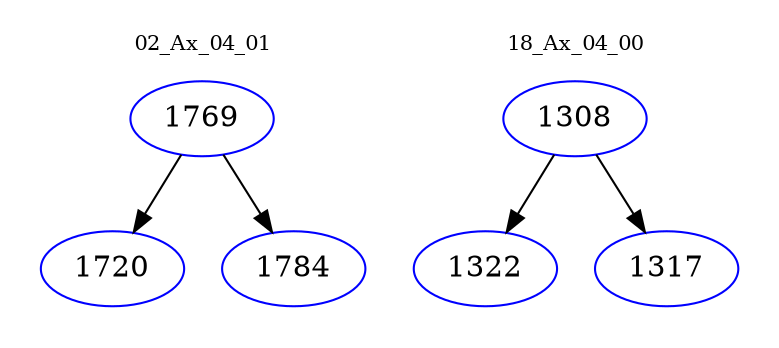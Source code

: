 digraph{
subgraph cluster_0 {
color = white
label = "02_Ax_04_01";
fontsize=10;
T0_1769 [label="1769", color="blue"]
T0_1769 -> T0_1720 [color="black"]
T0_1720 [label="1720", color="blue"]
T0_1769 -> T0_1784 [color="black"]
T0_1784 [label="1784", color="blue"]
}
subgraph cluster_1 {
color = white
label = "18_Ax_04_00";
fontsize=10;
T1_1308 [label="1308", color="blue"]
T1_1308 -> T1_1322 [color="black"]
T1_1322 [label="1322", color="blue"]
T1_1308 -> T1_1317 [color="black"]
T1_1317 [label="1317", color="blue"]
}
}
